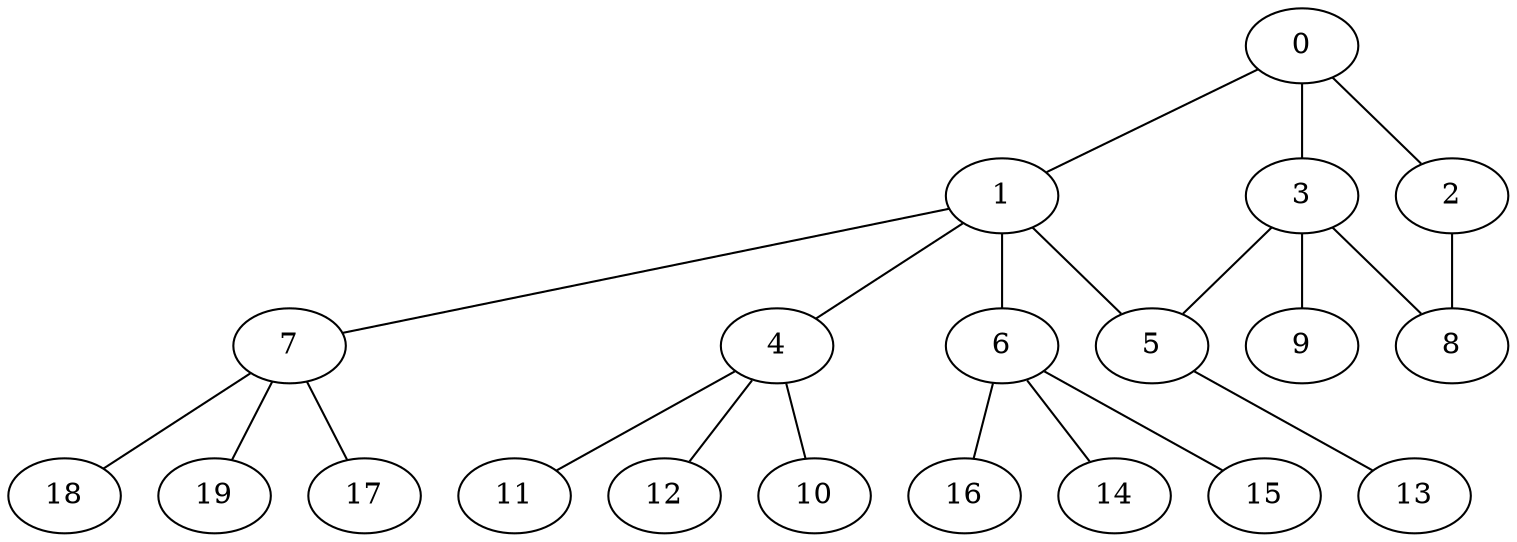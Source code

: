 
graph graphname {
    0 -- 1
0 -- 2
0 -- 3
1 -- 4
1 -- 5
1 -- 6
1 -- 7
2 -- 8
3 -- 9
3 -- 8
3 -- 5
4 -- 10
4 -- 11
4 -- 12
5 -- 13
6 -- 16
6 -- 14
6 -- 15
7 -- 18
7 -- 19
7 -- 17

}
